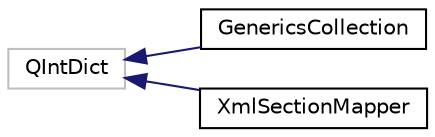 digraph "Graphical Class Hierarchy"
{
 // INTERACTIVE_SVG=YES
 // LATEX_PDF_SIZE
  edge [fontname="Helvetica",fontsize="10",labelfontname="Helvetica",labelfontsize="10"];
  node [fontname="Helvetica",fontsize="10",shape=record];
  rankdir="LR";
  Node410 [label="QIntDict",height=0.2,width=0.4,color="grey75", fillcolor="white", style="filled",tooltip=" "];
  Node410 -> Node0 [dir="back",color="midnightblue",fontsize="10",style="solid",fontname="Helvetica"];
  Node0 [label="GenericsCollection",height=0.2,width=0.4,color="black", fillcolor="white", style="filled",URL="$d4/de4/class_generics_collection.html",tooltip=" "];
  Node410 -> Node412 [dir="back",color="midnightblue",fontsize="10",style="solid",fontname="Helvetica"];
  Node412 [label="XmlSectionMapper",height=0.2,width=0.4,color="black", fillcolor="white", style="filled",URL="$d8/d78/class_xml_section_mapper.html",tooltip="Helper class mapping MemberList::ListType to a string representing."];
}
